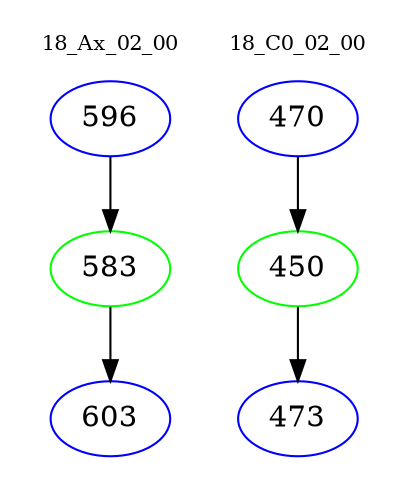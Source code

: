 digraph{
subgraph cluster_0 {
color = white
label = "18_Ax_02_00";
fontsize=10;
T0_596 [label="596", color="blue"]
T0_596 -> T0_583 [color="black"]
T0_583 [label="583", color="green"]
T0_583 -> T0_603 [color="black"]
T0_603 [label="603", color="blue"]
}
subgraph cluster_1 {
color = white
label = "18_C0_02_00";
fontsize=10;
T1_470 [label="470", color="blue"]
T1_470 -> T1_450 [color="black"]
T1_450 [label="450", color="green"]
T1_450 -> T1_473 [color="black"]
T1_473 [label="473", color="blue"]
}
}
